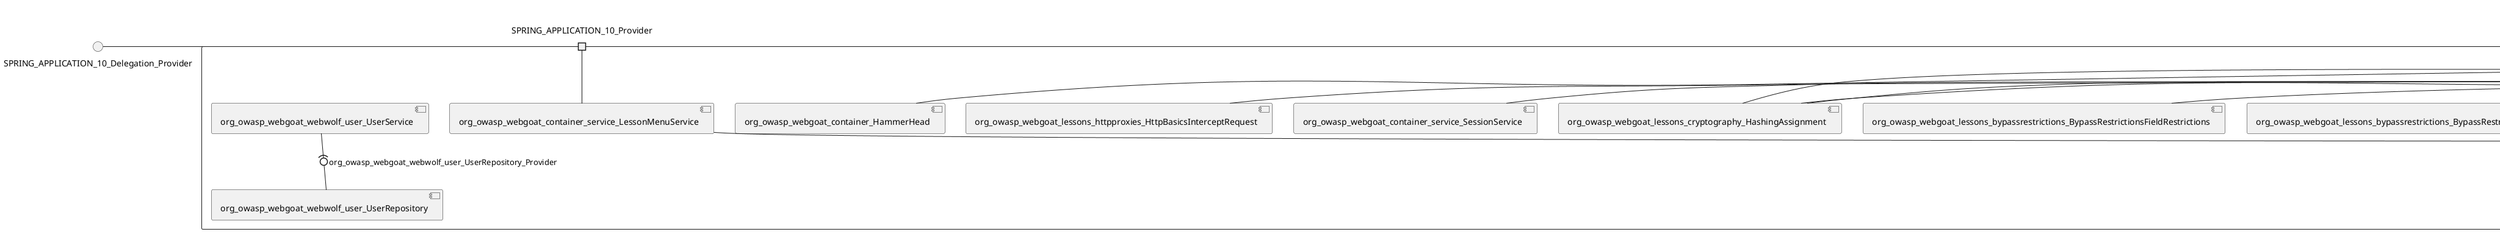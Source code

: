 @startuml
skinparam fixCircleLabelOverlapping true
skinparam componentStyle uml2
() SPRING_APPLICATION_10_Delegation_Provider
() SPRING_APPLICATION_11_Delegation_Provider
() SPRING_APPLICATION_2_Delegation_Provider
() SPRING_APPLICATION_3_Delegation_Provider
() SPRING_APPLICATION_4_Delegation_Provider
() SPRING_APPLICATION_5_Delegation_Provider
() SPRING_APPLICATION_6_Delegation_Provider
() SPRING_APPLICATION_7_Delegation_Provider
() SPRING_APPLICATION_8_Delegation_Provider
() SPRING_APPLICATION_9_Delegation_Provider
() SPRING_APPLICATION_BypassRestrictions_FieldRestrictions_POST_Delegation_Provider
() SPRING_APPLICATION_BypassRestrictions_frontendValidation_POST_Delegation_Provider
() SPRING_APPLICATION_ChromeDevTools_dummy_POST_Delegation_Provider
() SPRING_APPLICATION_ChromeDevTools_network_POST_Delegation_Provider
() SPRING_APPLICATION_CrossSiteScriptingStored_stored_xss_POST_Delegation_Provider
() SPRING_APPLICATION_CrossSiteScriptingStored_stored_xss_follow_up_POST_Delegation_Provider
() SPRING_APPLICATION_CrossSiteScripting_attack1_POST_Delegation_Provider
() SPRING_APPLICATION_CrossSiteScripting_attack3_POST_Delegation_Provider
() SPRING_APPLICATION_CrossSiteScripting_attack4_POST_Delegation_Provider
() SPRING_APPLICATION_CrossSiteScripting_attack5a_GET_Delegation_Provider
() SPRING_APPLICATION_CrossSiteScripting_attack6a_POST_Delegation_Provider
() SPRING_APPLICATION_CrossSiteScripting_dom_follow_up_POST_Delegation_Provider
() SPRING_APPLICATION_CrossSiteScripting_phone_home_xss_POST_Delegation_Provider
() SPRING_APPLICATION_CrossSiteScripting_quiz_GET_POST_Delegation_Provider
() SPRING_APPLICATION_Delegation_Provider
() SPRING_APPLICATION_GET_10_Delegation_Provider
() SPRING_APPLICATION_GET_11_Delegation_Provider
() SPRING_APPLICATION_GET_12_Delegation_Provider
() SPRING_APPLICATION_GET_13_Delegation_Provider
() SPRING_APPLICATION_GET_14_Delegation_Provider
() SPRING_APPLICATION_GET_2_Delegation_Provider
() SPRING_APPLICATION_GET_3_Delegation_Provider
() SPRING_APPLICATION_GET_4_Delegation_Provider
() SPRING_APPLICATION_GET_5_Delegation_Provider
() SPRING_APPLICATION_GET_6_Delegation_Provider
() SPRING_APPLICATION_GET_7_Delegation_Provider
() SPRING_APPLICATION_GET_8_Delegation_Provider
() SPRING_APPLICATION_GET_9_Delegation_Provider
() SPRING_APPLICATION_GET_Delegation_Provider
() SPRING_APPLICATION_HtmlTampering_task_POST_Delegation_Provider
() SPRING_APPLICATION_HttpBasics_attack1_POST_Delegation_Provider
() SPRING_APPLICATION_HttpBasics_attack2_POST_Delegation_Provider
() SPRING_APPLICATION_IDOR_diff_attributes_POST_Delegation_Provider
() SPRING_APPLICATION_IDOR_login_POST_Delegation_Provider
() SPRING_APPLICATION_IDOR_profile_alt_path_POST_Delegation_Provider
() SPRING_APPLICATION_InsecureDeserialization_task_POST_Delegation_Provider
() SPRING_APPLICATION_InsecureLogin_Delegation_Provider
() SPRING_APPLICATION_JWT_decode_POST_Delegation_Provider
() SPRING_APPLICATION_JWT_jku_Delegation_Provider
() SPRING_APPLICATION_JWT_kid_Delegation_Provider
() SPRING_APPLICATION_JWT_quiz_GET_POST_Delegation_Provider
() SPRING_APPLICATION_JWT_refresh_Delegation_Provider
() SPRING_APPLICATION_JWT_secret_POST_Delegation_Provider
() SPRING_APPLICATION_JWT_votings_Delegation_Provider
() SPRING_APPLICATION_LogSpoofing_log_bleeding_POST_Delegation_Provider
() SPRING_APPLICATION_LogSpoofing_log_spoofing_POST_Delegation_Provider
() SPRING_APPLICATION_POST_10_Delegation_Provider
() SPRING_APPLICATION_POST_11_Delegation_Provider
() SPRING_APPLICATION_POST_12_Delegation_Provider
() SPRING_APPLICATION_POST_13_Delegation_Provider
() SPRING_APPLICATION_POST_14_Delegation_Provider
() SPRING_APPLICATION_POST_15_Delegation_Provider
() SPRING_APPLICATION_POST_16_Delegation_Provider
() SPRING_APPLICATION_POST_17_Delegation_Provider
() SPRING_APPLICATION_POST_18_Delegation_Provider
() SPRING_APPLICATION_POST_2_Delegation_Provider
() SPRING_APPLICATION_POST_3_Delegation_Provider
() SPRING_APPLICATION_POST_4_Delegation_Provider
() SPRING_APPLICATION_POST_5_Delegation_Provider
() SPRING_APPLICATION_POST_6_Delegation_Provider
() SPRING_APPLICATION_POST_7_Delegation_Provider
() SPRING_APPLICATION_POST_8_Delegation_Provider
() SPRING_APPLICATION_POST_9_Delegation_Provider
() SPRING_APPLICATION_POST_Delegation_Provider
() SPRING_APPLICATION_PUT_Delegation_Provider
() SPRING_APPLICATION_PasswordReset_ForgotPassword_create_password_reset_link_POST_Delegation_Provider
() SPRING_APPLICATION_PasswordReset_SecurityQuestions_POST_Delegation_Provider
() SPRING_APPLICATION_PasswordReset_reset_Delegation_Provider
() SPRING_APPLICATION_PasswordReset_simple_mail_reset_POST_Delegation_Provider
() SPRING_APPLICATION_PathTraversal_profile_picture_GET_Delegation_Provider
() SPRING_APPLICATION_PathTraversal_profile_picture_fix_GET_Delegation_Provider
() SPRING_APPLICATION_PathTraversal_profile_upload_POST_Delegation_Provider
() SPRING_APPLICATION_PathTraversal_profile_upload_fix_POST_Delegation_Provider
() SPRING_APPLICATION_PathTraversal_profile_upload_remove_user_input_POST_Delegation_Provider
() SPRING_APPLICATION_PathTraversal_random_POST_Delegation_Provider
() SPRING_APPLICATION_PathTraversal_random_picture_GET_Delegation_Provider
() SPRING_APPLICATION_PathTraversal_zip_slip_Delegation_Provider
() SPRING_APPLICATION_SSRF_task1_POST_Delegation_Provider
() SPRING_APPLICATION_SSRF_task2_POST_Delegation_Provider
() SPRING_APPLICATION_SecurePasswords_assignment_POST_Delegation_Provider
() SPRING_APPLICATION_SqlInjectionAdvanced_attack6a_POST_Delegation_Provider
() SPRING_APPLICATION_SqlInjectionAdvanced_attack6b_POST_Delegation_Provider
() SPRING_APPLICATION_SqlInjectionAdvanced_challenge_Login_POST_Delegation_Provider
() SPRING_APPLICATION_SqlInjectionAdvanced_challenge_PUT_Delegation_Provider
() SPRING_APPLICATION_SqlInjectionAdvanced_quiz_GET_POST_Delegation_Provider
() SPRING_APPLICATION_SqlInjectionMitigations_attack10a_POST_Delegation_Provider
() SPRING_APPLICATION_SqlInjectionMitigations_attack10b_POST_Delegation_Provider
() SPRING_APPLICATION_SqlInjectionMitigations_attack12a_POST_Delegation_Provider
() SPRING_APPLICATION_SqlInjectionMitigations_servers_GET_Delegation_Provider
() SPRING_APPLICATION_SqlInjection_assignment5a_POST_Delegation_Provider
() SPRING_APPLICATION_SqlInjection_assignment5b_POST_Delegation_Provider
() SPRING_APPLICATION_SqlInjection_attack10_POST_Delegation_Provider
() SPRING_APPLICATION_SqlInjection_attack2_POST_Delegation_Provider
() SPRING_APPLICATION_SqlInjection_attack3_POST_Delegation_Provider
() SPRING_APPLICATION_SqlInjection_attack4_POST_Delegation_Provider
() SPRING_APPLICATION_SqlInjection_attack5_POST_Delegation_Provider
() SPRING_APPLICATION_SqlInjection_attack8_POST_Delegation_Provider
() SPRING_APPLICATION_SqlInjection_attack9_POST_Delegation_Provider
() SPRING_APPLICATION_SqlOnlyInputValidationOnKeywords_attack_POST_Delegation_Provider
() SPRING_APPLICATION_SqlOnlyInputValidation_attack_POST_Delegation_Provider
() SPRING_APPLICATION_VulnerableComponents_attack1_POST_Delegation_Provider
() SPRING_APPLICATION_WebWolf_GET_Delegation_Provider
() SPRING_APPLICATION_WebWolf_landing_Delegation_Provider
() SPRING_APPLICATION_WebWolf_mail_Delegation_Provider
() SPRING_APPLICATION_challenge_1_POST_Delegation_Provider
() SPRING_APPLICATION_challenge_5_POST_Delegation_Provider
() SPRING_APPLICATION_challenge_7_Delegation_Provider
() SPRING_APPLICATION_challenge_8_Delegation_Provider
() SPRING_APPLICATION_challenge_logo_Delegation_Provider
() SPRING_APPLICATION_cia_quiz_GET_POST_Delegation_Provider
() SPRING_APPLICATION_clientSideFiltering_attack1_POST_Delegation_Provider
() SPRING_APPLICATION_clientSideFiltering_challenge_store_coupons_GET_Delegation_Provider
() SPRING_APPLICATION_clientSideFiltering_getItForFree_POST_Delegation_Provider
() SPRING_APPLICATION_clientSideFiltering_salaries_GET_Delegation_Provider
() SPRING_APPLICATION_crypto_encoding_basic_auth_POST_Delegation_Provider
() SPRING_APPLICATION_crypto_encoding_xor_POST_Delegation_Provider
() SPRING_APPLICATION_crypto_hashing_POST_Delegation_Provider
() SPRING_APPLICATION_crypto_secure_defaults_POST_Delegation_Provider
() SPRING_APPLICATION_crypto_signing_verify_POST_Delegation_Provider
() SPRING_APPLICATION_csrf_feedback_message_POST_Delegation_Provider
() SPRING_APPLICATION_csrf_review_POST_Delegation_Provider
() SPRING_APPLICATION_files_GET_Delegation_Provider
() SPRING_APPLICATION_fileupload_POST_Delegation_Provider
() SPRING_APPLICATION_jwt_Delegation_Provider
() SPRING_APPLICATION_landing_Delegation_Provider
() SPRING_APPLICATION_lesson_template_Delegation_Provider
() SPRING_APPLICATION_login_oauth_mvc_GET_Delegation_Provider
() SPRING_APPLICATION_mail_DELETE_GET_POST_Delegation_Provider
() SPRING_APPLICATION_register_mvc_POST_Delegation_Provider
() SPRING_APPLICATION_registration_GET_Delegation_Provider
() SPRING_APPLICATION_requests_GET_Delegation_Provider
() SPRING_APPLICATION_scoreboard_data_GET_Delegation_Provider
() SPRING_APPLICATION_server_directory_GET_Delegation_Provider
() SPRING_APPLICATION_service_debug_labels_mvc_Delegation_Provider
() SPRING_APPLICATION_service_lessonoverview_mvc_GET_Delegation_Provider
() SPRING_APPLICATION_xxe_comments_GET_Delegation_Provider
rectangle System {
[org_owasp_webgoat_container_HammerHead] [[webgoat-webgoat.repository#_FVpYds1oEe-8KZLjPDW4xA]]
[org_owasp_webgoat_container_WebWolfRedirect] [[webgoat-webgoat.repository#_FVpYds1oEe-8KZLjPDW4xA]]
[org_owasp_webgoat_container_controller_StartLesson] [[webgoat-webgoat.repository#_FVpYds1oEe-8KZLjPDW4xA]]
[org_owasp_webgoat_container_controller_Welcome] [[webgoat-webgoat.repository#_FVpYds1oEe-8KZLjPDW4xA]]
[org_owasp_webgoat_container_i18n_PluginMessages_Provider] [[webgoat-webgoat.repository#_FVpYds1oEe-8KZLjPDW4xA]]
[org_owasp_webgoat_container_report_ReportCardController] [[webgoat-webgoat.repository#_FVpYds1oEe-8KZLjPDW4xA]]
[org_owasp_webgoat_container_service_EnvironmentService] [[webgoat-webgoat.repository#_FVpYds1oEe-8KZLjPDW4xA]]
[org_owasp_webgoat_container_service_HintService] [[webgoat-webgoat.repository#_FVpYds1oEe-8KZLjPDW4xA]]
[org_owasp_webgoat_container_service_LabelDebugService] [[webgoat-webgoat.repository#_FVpYds1oEe-8KZLjPDW4xA]]
[org_owasp_webgoat_container_service_LabelService] [[webgoat-webgoat.repository#_FVpYds1oEe-8KZLjPDW4xA]]
[org_owasp_webgoat_container_service_LessonInfoService] [[webgoat-webgoat.repository#_FVpYds1oEe-8KZLjPDW4xA]]
[org_owasp_webgoat_container_service_LessonMenuService] [[webgoat-webgoat.repository#_FVpYds1oEe-8KZLjPDW4xA]]
[org_owasp_webgoat_container_service_LessonProgressService] [[webgoat-webgoat.repository#_FVpYds1oEe-8KZLjPDW4xA]]
[org_owasp_webgoat_container_service_RestartLessonService] [[webgoat-webgoat.repository#_FVpYds1oEe-8KZLjPDW4xA]]
[org_owasp_webgoat_container_service_SessionService] [[webgoat-webgoat.repository#_FVpYds1oEe-8KZLjPDW4xA]]
[org_owasp_webgoat_container_session_LessonSession_Provider] [[webgoat-webgoat.repository#_FVpYds1oEe-8KZLjPDW4xA]]
[org_owasp_webgoat_container_users_RegistrationController] [[webgoat-webgoat.repository#_FVpYds1oEe-8KZLjPDW4xA]]
[org_owasp_webgoat_container_users_Scoreboard] [[webgoat-webgoat.repository#_FVpYds1oEe-8KZLjPDW4xA]]
[org_owasp_webgoat_container_users_UserProgressRepository] [[webgoat-webgoat.repository#_FVpYds1oEe-8KZLjPDW4xA]]
[org_owasp_webgoat_container_users_UserRepository] [[webgoat-webgoat.repository#_FVpYds1oEe-8KZLjPDW4xA]]
[org_owasp_webgoat_container_users_UserService] [[webgoat-webgoat.repository#_FVpYds1oEe-8KZLjPDW4xA]]
[org_owasp_webgoat_lessons_authbypass_VerifyAccount] [[webgoat-webgoat.repository#_FVpYds1oEe-8KZLjPDW4xA]]
[org_owasp_webgoat_lessons_bypassrestrictions_BypassRestrictionsFieldRestrictions] [[webgoat-webgoat.repository#_FVpYds1oEe-8KZLjPDW4xA]]
[org_owasp_webgoat_lessons_bypassrestrictions_BypassRestrictionsFrontendValidation] [[webgoat-webgoat.repository#_FVpYds1oEe-8KZLjPDW4xA]]
[org_owasp_webgoat_lessons_challenges_FlagController] [[webgoat-webgoat.repository#_FVpYds1oEe-8KZLjPDW4xA]]
[org_owasp_webgoat_lessons_challenges_challenge1_Assignment1] [[webgoat-webgoat.repository#_FVpYds1oEe-8KZLjPDW4xA]]
[org_owasp_webgoat_lessons_challenges_challenge1_ImageServlet] [[webgoat-webgoat.repository#_FVpYds1oEe-8KZLjPDW4xA]]
[org_owasp_webgoat_lessons_challenges_challenge5_Assignment5] [[webgoat-webgoat.repository#_FVpYds1oEe-8KZLjPDW4xA]]
[org_owasp_webgoat_lessons_challenges_challenge7_Assignment7] [[webgoat-webgoat.repository#_FVpYds1oEe-8KZLjPDW4xA]]
[org_owasp_webgoat_lessons_challenges_challenge8_Assignment8] [[webgoat-webgoat.repository#_FVpYds1oEe-8KZLjPDW4xA]]
[org_owasp_webgoat_lessons_chromedevtools_NetworkDummy] [[webgoat-webgoat.repository#_FVpYds1oEe-8KZLjPDW4xA]]
[org_owasp_webgoat_lessons_chromedevtools_NetworkLesson] [[webgoat-webgoat.repository#_FVpYds1oEe-8KZLjPDW4xA]]
[org_owasp_webgoat_lessons_cia_CIAQuiz] [[webgoat-webgoat.repository#_FVpYds1oEe-8KZLjPDW4xA]]
[org_owasp_webgoat_lessons_clientsidefiltering_ClientSideFilteringAssignment] [[webgoat-webgoat.repository#_FVpYds1oEe-8KZLjPDW4xA]]
[org_owasp_webgoat_lessons_clientsidefiltering_ClientSideFilteringFreeAssignment] [[webgoat-webgoat.repository#_FVpYds1oEe-8KZLjPDW4xA]]
[org_owasp_webgoat_lessons_clientsidefiltering_Salaries] [[webgoat-webgoat.repository#_FVpYds1oEe-8KZLjPDW4xA]]
[org_owasp_webgoat_lessons_clientsidefiltering_ShopEndpoint] [[webgoat-webgoat.repository#_FVpYds1oEe-8KZLjPDW4xA]]
[org_owasp_webgoat_lessons_cryptography_EncodingAssignment] [[webgoat-webgoat.repository#_FVpYds1oEe-8KZLjPDW4xA]]
[org_owasp_webgoat_lessons_cryptography_HashingAssignment] [[webgoat-webgoat.repository#_FVpYds1oEe-8KZLjPDW4xA]]
[org_owasp_webgoat_lessons_cryptography_SecureDefaultsAssignment] [[webgoat-webgoat.repository#_FVpYds1oEe-8KZLjPDW4xA]]
[org_owasp_webgoat_lessons_cryptography_SigningAssignment] [[webgoat-webgoat.repository#_FVpYds1oEe-8KZLjPDW4xA]]
[org_owasp_webgoat_lessons_cryptography_XOREncodingAssignment] [[webgoat-webgoat.repository#_FVpYds1oEe-8KZLjPDW4xA]]
[org_owasp_webgoat_lessons_csrf_CSRFConfirmFlag1] [[webgoat-webgoat.repository#_FVpYds1oEe-8KZLjPDW4xA]]
[org_owasp_webgoat_lessons_csrf_CSRFFeedback] [[webgoat-webgoat.repository#_FVpYds1oEe-8KZLjPDW4xA]]
[org_owasp_webgoat_lessons_csrf_CSRFGetFlag] [[webgoat-webgoat.repository#_FVpYds1oEe-8KZLjPDW4xA]]
[org_owasp_webgoat_lessons_csrf_CSRFLogin] [[webgoat-webgoat.repository#_FVpYds1oEe-8KZLjPDW4xA]]
[org_owasp_webgoat_lessons_csrf_ForgedReviews] [[webgoat-webgoat.repository#_FVpYds1oEe-8KZLjPDW4xA]]
[org_owasp_webgoat_lessons_deserialization_InsecureDeserializationTask] [[webgoat-webgoat.repository#_FVpYds1oEe-8KZLjPDW4xA]]
[org_owasp_webgoat_lessons_hijacksession_HijackSessionAssignment] [[webgoat-webgoat.repository#_FVpYds1oEe-8KZLjPDW4xA]]
[org_owasp_webgoat_lessons_htmltampering_HtmlTamperingTask] [[webgoat-webgoat.repository#_FVpYds1oEe-8KZLjPDW4xA]]
[org_owasp_webgoat_lessons_httpbasics_HttpBasicsLesson] [[webgoat-webgoat.repository#_FVpYds1oEe-8KZLjPDW4xA]]
[org_owasp_webgoat_lessons_httpbasics_HttpBasicsQuiz] [[webgoat-webgoat.repository#_FVpYds1oEe-8KZLjPDW4xA]]
[org_owasp_webgoat_lessons_httpproxies_HttpBasicsInterceptRequest] [[webgoat-webgoat.repository#_FVpYds1oEe-8KZLjPDW4xA]]
[org_owasp_webgoat_lessons_idor_IDORDiffAttributes] [[webgoat-webgoat.repository#_FVpYds1oEe-8KZLjPDW4xA]]
[org_owasp_webgoat_lessons_idor_IDOREditOtherProfile] [[webgoat-webgoat.repository#_FVpYds1oEe-8KZLjPDW4xA]]
[org_owasp_webgoat_lessons_idor_IDORLogin] [[webgoat-webgoat.repository#_FVpYds1oEe-8KZLjPDW4xA]]
[org_owasp_webgoat_lessons_idor_IDORViewOtherProfile] [[webgoat-webgoat.repository#_FVpYds1oEe-8KZLjPDW4xA]]
[org_owasp_webgoat_lessons_idor_IDORViewOwnProfile] [[webgoat-webgoat.repository#_FVpYds1oEe-8KZLjPDW4xA]]
[org_owasp_webgoat_lessons_idor_IDORViewOwnProfileAltUrl] [[webgoat-webgoat.repository#_FVpYds1oEe-8KZLjPDW4xA]]
[org_owasp_webgoat_lessons_insecurelogin_InsecureLoginTask] [[webgoat-webgoat.repository#_FVpYds1oEe-8KZLjPDW4xA]]
[org_owasp_webgoat_lessons_jwt_JWTDecodeEndpoint] [[webgoat-webgoat.repository#_FVpYds1oEe-8KZLjPDW4xA]]
[org_owasp_webgoat_lessons_jwt_JWTQuiz] [[webgoat-webgoat.repository#_FVpYds1oEe-8KZLjPDW4xA]]
[org_owasp_webgoat_lessons_jwt_JWTRefreshEndpoint] [[webgoat-webgoat.repository#_FVpYds1oEe-8KZLjPDW4xA]]
[org_owasp_webgoat_lessons_jwt_JWTSecretKeyEndpoint] [[webgoat-webgoat.repository#_FVpYds1oEe-8KZLjPDW4xA]]
[org_owasp_webgoat_lessons_jwt_JWTVotesEndpoint] [[webgoat-webgoat.repository#_FVpYds1oEe-8KZLjPDW4xA]]
[org_owasp_webgoat_lessons_jwt_claimmisuse_JWTHeaderJKUEndpoint] [[webgoat-webgoat.repository#_FVpYds1oEe-8KZLjPDW4xA]]
[org_owasp_webgoat_lessons_jwt_claimmisuse_JWTHeaderKIDEndpoint] [[webgoat-webgoat.repository#_FVpYds1oEe-8KZLjPDW4xA]]
[org_owasp_webgoat_lessons_lessontemplate_SampleAttack] [[webgoat-webgoat.repository#_FVpYds1oEe-8KZLjPDW4xA]]
[org_owasp_webgoat_lessons_logging_LogBleedingTask] [[webgoat-webgoat.repository#_FVpYds1oEe-8KZLjPDW4xA]]
[org_owasp_webgoat_lessons_logging_LogSpoofingTask] [[webgoat-webgoat.repository#_FVpYds1oEe-8KZLjPDW4xA]]
[org_owasp_webgoat_lessons_missingac_MissingFunctionACHiddenMenus] [[webgoat-webgoat.repository#_FVpYds1oEe-8KZLjPDW4xA]]
[org_owasp_webgoat_lessons_missingac_MissingFunctionACUsers] [[webgoat-webgoat.repository#_FVpYds1oEe-8KZLjPDW4xA]]
[org_owasp_webgoat_lessons_missingac_MissingFunctionACYourHash] [[webgoat-webgoat.repository#_FVpYds1oEe-8KZLjPDW4xA]]
[org_owasp_webgoat_lessons_missingac_MissingFunctionACYourHashAdmin] [[webgoat-webgoat.repository#_FVpYds1oEe-8KZLjPDW4xA]]
[org_owasp_webgoat_lessons_passwordreset_QuestionsAssignment] [[webgoat-webgoat.repository#_FVpYds1oEe-8KZLjPDW4xA]]
[org_owasp_webgoat_lessons_passwordreset_ResetLinkAssignment] [[webgoat-webgoat.repository#_FVpYds1oEe-8KZLjPDW4xA]]
[org_owasp_webgoat_lessons_passwordreset_ResetLinkAssignmentForgotPassword] [[webgoat-webgoat.repository#_FVpYds1oEe-8KZLjPDW4xA]]
[org_owasp_webgoat_lessons_passwordreset_SecurityQuestionAssignment] [[webgoat-webgoat.repository#_FVpYds1oEe-8KZLjPDW4xA]]
[org_owasp_webgoat_lessons_passwordreset_SimpleMailAssignment] [[webgoat-webgoat.repository#_FVpYds1oEe-8KZLjPDW4xA]]
[org_owasp_webgoat_lessons_pathtraversal_ProfileUpload] [[webgoat-webgoat.repository#_FVpYds1oEe-8KZLjPDW4xA]]
[org_owasp_webgoat_lessons_pathtraversal_ProfileUploadFix] [[webgoat-webgoat.repository#_FVpYds1oEe-8KZLjPDW4xA]]
[org_owasp_webgoat_lessons_pathtraversal_ProfileUploadRemoveUserInput] [[webgoat-webgoat.repository#_FVpYds1oEe-8KZLjPDW4xA]]
[org_owasp_webgoat_lessons_pathtraversal_ProfileUploadRetrieval] [[webgoat-webgoat.repository#_FVpYds1oEe-8KZLjPDW4xA]]
[org_owasp_webgoat_lessons_pathtraversal_ProfileZipSlip] [[webgoat-webgoat.repository#_FVpYds1oEe-8KZLjPDW4xA]]
[org_owasp_webgoat_lessons_securepasswords_SecurePasswordsAssignment] [[webgoat-webgoat.repository#_FVpYds1oEe-8KZLjPDW4xA]]
[org_owasp_webgoat_lessons_spoofcookie_SpoofCookieAssignment] [[webgoat-webgoat.repository#_FVpYds1oEe-8KZLjPDW4xA]]
[org_owasp_webgoat_lessons_sqlinjection_advanced_SqlInjectionChallenge] [[webgoat-webgoat.repository#_FVpYds1oEe-8KZLjPDW4xA]]
[org_owasp_webgoat_lessons_sqlinjection_advanced_SqlInjectionChallengeLogin] [[webgoat-webgoat.repository#_FVpYds1oEe-8KZLjPDW4xA]]
[org_owasp_webgoat_lessons_sqlinjection_advanced_SqlInjectionLesson6a] [[webgoat-webgoat.repository#_FVpYds1oEe-8KZLjPDW4xA]]
[org_owasp_webgoat_lessons_sqlinjection_advanced_SqlInjectionLesson6b] [[webgoat-webgoat.repository#_FVpYds1oEe-8KZLjPDW4xA]]
[org_owasp_webgoat_lessons_sqlinjection_advanced_SqlInjectionQuiz] [[webgoat-webgoat.repository#_FVpYds1oEe-8KZLjPDW4xA]]
[org_owasp_webgoat_lessons_sqlinjection_introduction_SqlInjectionLesson10] [[webgoat-webgoat.repository#_FVpYds1oEe-8KZLjPDW4xA]]
[org_owasp_webgoat_lessons_sqlinjection_introduction_SqlInjectionLesson2] [[webgoat-webgoat.repository#_FVpYds1oEe-8KZLjPDW4xA]]
[org_owasp_webgoat_lessons_sqlinjection_introduction_SqlInjectionLesson3] [[webgoat-webgoat.repository#_FVpYds1oEe-8KZLjPDW4xA]]
[org_owasp_webgoat_lessons_sqlinjection_introduction_SqlInjectionLesson4] [[webgoat-webgoat.repository#_FVpYds1oEe-8KZLjPDW4xA]]
[org_owasp_webgoat_lessons_sqlinjection_introduction_SqlInjectionLesson5] [[webgoat-webgoat.repository#_FVpYds1oEe-8KZLjPDW4xA]]
[org_owasp_webgoat_lessons_sqlinjection_introduction_SqlInjectionLesson5a] [[webgoat-webgoat.repository#_FVpYds1oEe-8KZLjPDW4xA]]
[org_owasp_webgoat_lessons_sqlinjection_introduction_SqlInjectionLesson5b] [[webgoat-webgoat.repository#_FVpYds1oEe-8KZLjPDW4xA]]
[org_owasp_webgoat_lessons_sqlinjection_introduction_SqlInjectionLesson8] [[webgoat-webgoat.repository#_FVpYds1oEe-8KZLjPDW4xA]]
[org_owasp_webgoat_lessons_sqlinjection_introduction_SqlInjectionLesson9] [[webgoat-webgoat.repository#_FVpYds1oEe-8KZLjPDW4xA]]
[org_owasp_webgoat_lessons_sqlinjection_mitigation_Servers] [[webgoat-webgoat.repository#_FVpYds1oEe-8KZLjPDW4xA]]
[org_owasp_webgoat_lessons_sqlinjection_mitigation_SqlInjectionLesson10a] [[webgoat-webgoat.repository#_FVpYds1oEe-8KZLjPDW4xA]]
[org_owasp_webgoat_lessons_sqlinjection_mitigation_SqlInjectionLesson10b] [[webgoat-webgoat.repository#_FVpYds1oEe-8KZLjPDW4xA]]
[org_owasp_webgoat_lessons_sqlinjection_mitigation_SqlInjectionLesson13] [[webgoat-webgoat.repository#_FVpYds1oEe-8KZLjPDW4xA]]
[org_owasp_webgoat_lessons_sqlinjection_mitigation_SqlOnlyInputValidation] [[webgoat-webgoat.repository#_FVpYds1oEe-8KZLjPDW4xA]]
[org_owasp_webgoat_lessons_sqlinjection_mitigation_SqlOnlyInputValidationOnKeywords] [[webgoat-webgoat.repository#_FVpYds1oEe-8KZLjPDW4xA]]
[org_owasp_webgoat_lessons_ssrf_SSRFTask1] [[webgoat-webgoat.repository#_FVpYds1oEe-8KZLjPDW4xA]]
[org_owasp_webgoat_lessons_ssrf_SSRFTask2] [[webgoat-webgoat.repository#_FVpYds1oEe-8KZLjPDW4xA]]
[org_owasp_webgoat_lessons_vulnerablecomponents_VulnerableComponentsLesson] [[webgoat-webgoat.repository#_FVpYds1oEe-8KZLjPDW4xA]]
[org_owasp_webgoat_lessons_webwolfintroduction_LandingAssignment] [[webgoat-webgoat.repository#_FVpYds1oEe-8KZLjPDW4xA]]
[org_owasp_webgoat_lessons_webwolfintroduction_MailAssignment] [[webgoat-webgoat.repository#_FVpYds1oEe-8KZLjPDW4xA]]
[org_owasp_webgoat_lessons_xss_CrossSiteScriptingLesson1] [[webgoat-webgoat.repository#_FVpYds1oEe-8KZLjPDW4xA]]
[org_owasp_webgoat_lessons_xss_CrossSiteScriptingLesson5a] [[webgoat-webgoat.repository#_FVpYds1oEe-8KZLjPDW4xA]]
[org_owasp_webgoat_lessons_xss_CrossSiteScriptingLesson6a] [[webgoat-webgoat.repository#_FVpYds1oEe-8KZLjPDW4xA]]
[org_owasp_webgoat_lessons_xss_CrossSiteScriptingQuiz] [[webgoat-webgoat.repository#_FVpYds1oEe-8KZLjPDW4xA]]
[org_owasp_webgoat_lessons_xss_DOMCrossSiteScripting] [[webgoat-webgoat.repository#_FVpYds1oEe-8KZLjPDW4xA]]
[org_owasp_webgoat_lessons_xss_DOMCrossSiteScriptingVerifier] [[webgoat-webgoat.repository#_FVpYds1oEe-8KZLjPDW4xA]]
[org_owasp_webgoat_lessons_xss_mitigation_CrossSiteScriptingLesson3] [[webgoat-webgoat.repository#_FVpYds1oEe-8KZLjPDW4xA]]
[org_owasp_webgoat_lessons_xss_mitigation_CrossSiteScriptingLesson4] [[webgoat-webgoat.repository#_FVpYds1oEe-8KZLjPDW4xA]]
[org_owasp_webgoat_lessons_xss_stored_StoredCrossSiteScriptingVerifier] [[webgoat-webgoat.repository#_FVpYds1oEe-8KZLjPDW4xA]]
[org_owasp_webgoat_lessons_xss_stored_StoredXssComments] [[webgoat-webgoat.repository#_FVpYds1oEe-8KZLjPDW4xA]]
[org_owasp_webgoat_lessons_xxe_BlindSendFileAssignment] [[webgoat-webgoat.repository#_FVpYds1oEe-8KZLjPDW4xA]]
[org_owasp_webgoat_lessons_xxe_CommentsEndpoint] [[webgoat-webgoat.repository#_FVpYds1oEe-8KZLjPDW4xA]]
[org_owasp_webgoat_lessons_xxe_ContentTypeAssignment] [[webgoat-webgoat.repository#_FVpYds1oEe-8KZLjPDW4xA]]
[org_owasp_webgoat_lessons_xxe_SimpleXXE] [[webgoat-webgoat.repository#_FVpYds1oEe-8KZLjPDW4xA]]
[org_owasp_webgoat_webwolf_FileServer] [[webgoat-webgoat.repository#_FVpYds1oEe-8KZLjPDW4xA]]
[org_owasp_webgoat_webwolf_jwt_JWTController] [[webgoat-webgoat.repository#_FVpYds1oEe-8KZLjPDW4xA]]
[org_owasp_webgoat_webwolf_mailbox_MailboxController] [[webgoat-webgoat.repository#_FVpYds1oEe-8KZLjPDW4xA]]
[org_owasp_webgoat_webwolf_mailbox_MailboxRepository] [[webgoat-webgoat.repository#_FVpYds1oEe-8KZLjPDW4xA]]
[org_owasp_webgoat_webwolf_requests_LandingPage] [[webgoat-webgoat.repository#_FVpYds1oEe-8KZLjPDW4xA]]
[org_owasp_webgoat_webwolf_requests_Requests] [[webgoat-webgoat.repository#_FVpYds1oEe-8KZLjPDW4xA]]
[org_owasp_webgoat_webwolf_user_UserRepository] [[webgoat-webgoat.repository#_FVpYds1oEe-8KZLjPDW4xA]]
[org_owasp_webgoat_webwolf_user_UserService] [[webgoat-webgoat.repository#_FVpYds1oEe-8KZLjPDW4xA]]
port SPRING_APPLICATION_10_Provider
SPRING_APPLICATION_10_Delegation_Provider - SPRING_APPLICATION_10_Provider
SPRING_APPLICATION_10_Provider - [org_owasp_webgoat_container_service_LessonMenuService]
port SPRING_APPLICATION_11_Provider
SPRING_APPLICATION_11_Delegation_Provider - SPRING_APPLICATION_11_Provider
SPRING_APPLICATION_11_Provider - [org_owasp_webgoat_webwolf_FileServer]
port SPRING_APPLICATION_2_Provider
SPRING_APPLICATION_2_Delegation_Provider - SPRING_APPLICATION_2_Provider
SPRING_APPLICATION_2_Provider - [org_owasp_webgoat_container_service_LabelDebugService]
port SPRING_APPLICATION_3_Provider
SPRING_APPLICATION_3_Delegation_Provider - SPRING_APPLICATION_3_Provider
SPRING_APPLICATION_3_Provider - [org_owasp_webgoat_container_HammerHead]
port SPRING_APPLICATION_4_Provider
SPRING_APPLICATION_4_Delegation_Provider - SPRING_APPLICATION_4_Provider
SPRING_APPLICATION_4_Provider - [org_owasp_webgoat_lessons_jwt_JWTSecretKeyEndpoint]
port SPRING_APPLICATION_5_Provider
SPRING_APPLICATION_5_Delegation_Provider - SPRING_APPLICATION_5_Provider
SPRING_APPLICATION_5_Provider - [org_owasp_webgoat_lessons_cryptography_HashingAssignment]
port SPRING_APPLICATION_6_Provider
SPRING_APPLICATION_6_Delegation_Provider - SPRING_APPLICATION_6_Provider
SPRING_APPLICATION_6_Provider - [org_owasp_webgoat_lessons_httpproxies_HttpBasicsInterceptRequest]
port SPRING_APPLICATION_7_Provider
SPRING_APPLICATION_7_Delegation_Provider - SPRING_APPLICATION_7_Provider
SPRING_APPLICATION_7_Provider - [org_owasp_webgoat_container_service_SessionService]
port SPRING_APPLICATION_8_Provider
SPRING_APPLICATION_8_Delegation_Provider - SPRING_APPLICATION_8_Provider
SPRING_APPLICATION_8_Provider - [org_owasp_webgoat_lessons_xxe_SimpleXXE]
port SPRING_APPLICATION_9_Provider
SPRING_APPLICATION_9_Delegation_Provider - SPRING_APPLICATION_9_Provider
SPRING_APPLICATION_9_Provider - [org_owasp_webgoat_lessons_cryptography_HashingAssignment]
port SPRING_APPLICATION_BypassRestrictions_FieldRestrictions_POST_Provider
SPRING_APPLICATION_BypassRestrictions_FieldRestrictions_POST_Delegation_Provider - SPRING_APPLICATION_BypassRestrictions_FieldRestrictions_POST_Provider
SPRING_APPLICATION_BypassRestrictions_FieldRestrictions_POST_Provider - [org_owasp_webgoat_lessons_bypassrestrictions_BypassRestrictionsFieldRestrictions]
port SPRING_APPLICATION_BypassRestrictions_frontendValidation_POST_Provider
SPRING_APPLICATION_BypassRestrictions_frontendValidation_POST_Delegation_Provider - SPRING_APPLICATION_BypassRestrictions_frontendValidation_POST_Provider
SPRING_APPLICATION_BypassRestrictions_frontendValidation_POST_Provider - [org_owasp_webgoat_lessons_bypassrestrictions_BypassRestrictionsFrontendValidation]
port SPRING_APPLICATION_ChromeDevTools_dummy_POST_Provider
SPRING_APPLICATION_ChromeDevTools_dummy_POST_Delegation_Provider - SPRING_APPLICATION_ChromeDevTools_dummy_POST_Provider
SPRING_APPLICATION_ChromeDevTools_dummy_POST_Provider - [org_owasp_webgoat_lessons_chromedevtools_NetworkDummy]
port SPRING_APPLICATION_ChromeDevTools_network_POST_Provider
SPRING_APPLICATION_ChromeDevTools_network_POST_Delegation_Provider - SPRING_APPLICATION_ChromeDevTools_network_POST_Provider
SPRING_APPLICATION_ChromeDevTools_network_POST_Provider - [org_owasp_webgoat_lessons_chromedevtools_NetworkLesson]
port SPRING_APPLICATION_CrossSiteScriptingStored_stored_xss_POST_Provider
SPRING_APPLICATION_CrossSiteScriptingStored_stored_xss_POST_Delegation_Provider - SPRING_APPLICATION_CrossSiteScriptingStored_stored_xss_POST_Provider
SPRING_APPLICATION_CrossSiteScriptingStored_stored_xss_POST_Provider - [org_owasp_webgoat_lessons_xss_stored_StoredXssComments]
port SPRING_APPLICATION_CrossSiteScriptingStored_stored_xss_follow_up_POST_Provider
SPRING_APPLICATION_CrossSiteScriptingStored_stored_xss_follow_up_POST_Delegation_Provider - SPRING_APPLICATION_CrossSiteScriptingStored_stored_xss_follow_up_POST_Provider
SPRING_APPLICATION_CrossSiteScriptingStored_stored_xss_follow_up_POST_Provider - [org_owasp_webgoat_lessons_xss_stored_StoredCrossSiteScriptingVerifier]
port SPRING_APPLICATION_CrossSiteScripting_attack1_POST_Provider
SPRING_APPLICATION_CrossSiteScripting_attack1_POST_Delegation_Provider - SPRING_APPLICATION_CrossSiteScripting_attack1_POST_Provider
SPRING_APPLICATION_CrossSiteScripting_attack1_POST_Provider - [org_owasp_webgoat_lessons_xss_CrossSiteScriptingLesson1]
port SPRING_APPLICATION_CrossSiteScripting_attack3_POST_Provider
SPRING_APPLICATION_CrossSiteScripting_attack3_POST_Delegation_Provider - SPRING_APPLICATION_CrossSiteScripting_attack3_POST_Provider
SPRING_APPLICATION_CrossSiteScripting_attack3_POST_Provider - [org_owasp_webgoat_lessons_xss_mitigation_CrossSiteScriptingLesson3]
port SPRING_APPLICATION_CrossSiteScripting_attack4_POST_Provider
SPRING_APPLICATION_CrossSiteScripting_attack4_POST_Delegation_Provider - SPRING_APPLICATION_CrossSiteScripting_attack4_POST_Provider
SPRING_APPLICATION_CrossSiteScripting_attack4_POST_Provider - [org_owasp_webgoat_lessons_xss_mitigation_CrossSiteScriptingLesson4]
port SPRING_APPLICATION_CrossSiteScripting_attack5a_GET_Provider
SPRING_APPLICATION_CrossSiteScripting_attack5a_GET_Delegation_Provider - SPRING_APPLICATION_CrossSiteScripting_attack5a_GET_Provider
SPRING_APPLICATION_CrossSiteScripting_attack5a_GET_Provider - [org_owasp_webgoat_lessons_xss_CrossSiteScriptingLesson5a]
port SPRING_APPLICATION_CrossSiteScripting_attack6a_POST_Provider
SPRING_APPLICATION_CrossSiteScripting_attack6a_POST_Delegation_Provider - SPRING_APPLICATION_CrossSiteScripting_attack6a_POST_Provider
SPRING_APPLICATION_CrossSiteScripting_attack6a_POST_Provider - [org_owasp_webgoat_lessons_xss_CrossSiteScriptingLesson6a]
port SPRING_APPLICATION_CrossSiteScripting_dom_follow_up_POST_Provider
SPRING_APPLICATION_CrossSiteScripting_dom_follow_up_POST_Delegation_Provider - SPRING_APPLICATION_CrossSiteScripting_dom_follow_up_POST_Provider
SPRING_APPLICATION_CrossSiteScripting_dom_follow_up_POST_Provider - [org_owasp_webgoat_lessons_xss_DOMCrossSiteScriptingVerifier]
port SPRING_APPLICATION_CrossSiteScripting_phone_home_xss_POST_Provider
SPRING_APPLICATION_CrossSiteScripting_phone_home_xss_POST_Delegation_Provider - SPRING_APPLICATION_CrossSiteScripting_phone_home_xss_POST_Provider
SPRING_APPLICATION_CrossSiteScripting_phone_home_xss_POST_Provider - [org_owasp_webgoat_lessons_xss_DOMCrossSiteScripting]
port SPRING_APPLICATION_CrossSiteScripting_quiz_GET_POST_Provider
SPRING_APPLICATION_CrossSiteScripting_quiz_GET_POST_Delegation_Provider - SPRING_APPLICATION_CrossSiteScripting_quiz_GET_POST_Provider
SPRING_APPLICATION_CrossSiteScripting_quiz_GET_POST_Provider - [org_owasp_webgoat_lessons_xss_CrossSiteScriptingQuiz]
port SPRING_APPLICATION_Provider
SPRING_APPLICATION_Delegation_Provider - SPRING_APPLICATION_Provider
SPRING_APPLICATION_Provider - [org_owasp_webgoat_lessons_cryptography_SigningAssignment]
port SPRING_APPLICATION_GET_10_Provider
SPRING_APPLICATION_GET_10_Delegation_Provider - SPRING_APPLICATION_GET_10_Provider
SPRING_APPLICATION_GET_10_Provider - [org_owasp_webgoat_container_report_ReportCardController]
port SPRING_APPLICATION_GET_11_Provider
SPRING_APPLICATION_GET_11_Delegation_Provider - SPRING_APPLICATION_GET_11_Provider
SPRING_APPLICATION_GET_11_Provider - [org_owasp_webgoat_lessons_cryptography_EncodingAssignment]
port SPRING_APPLICATION_GET_12_Provider
SPRING_APPLICATION_GET_12_Delegation_Provider - SPRING_APPLICATION_GET_12_Provider
SPRING_APPLICATION_GET_12_Provider - [org_owasp_webgoat_container_controller_StartLesson]
port SPRING_APPLICATION_GET_13_Provider
SPRING_APPLICATION_GET_13_Delegation_Provider - SPRING_APPLICATION_GET_13_Provider
SPRING_APPLICATION_GET_13_Provider - [org_owasp_webgoat_container_controller_Welcome]
port SPRING_APPLICATION_GET_14_Provider
SPRING_APPLICATION_GET_14_Delegation_Provider - SPRING_APPLICATION_GET_14_Provider
SPRING_APPLICATION_GET_14_Provider - [org_owasp_webgoat_lessons_spoofcookie_SpoofCookieAssignment]
port SPRING_APPLICATION_GET_2_Provider
SPRING_APPLICATION_GET_2_Delegation_Provider - SPRING_APPLICATION_GET_2_Provider
SPRING_APPLICATION_GET_2_Provider - [org_owasp_webgoat_container_service_LabelService]
port SPRING_APPLICATION_GET_3_Provider
SPRING_APPLICATION_GET_3_Delegation_Provider - SPRING_APPLICATION_GET_3_Provider
SPRING_APPLICATION_GET_3_Provider - [org_owasp_webgoat_container_service_LessonInfoService]
port SPRING_APPLICATION_GET_4_Provider
SPRING_APPLICATION_GET_4_Delegation_Provider - SPRING_APPLICATION_GET_4_Provider
SPRING_APPLICATION_GET_4_Provider - [org_owasp_webgoat_lessons_idor_IDORViewOwnProfile]
port SPRING_APPLICATION_GET_5_Provider
SPRING_APPLICATION_GET_5_Delegation_Provider - SPRING_APPLICATION_GET_5_Provider
SPRING_APPLICATION_GET_5_Provider - [org_owasp_webgoat_lessons_csrf_ForgedReviews]
port SPRING_APPLICATION_GET_6_Provider
SPRING_APPLICATION_GET_6_Delegation_Provider - SPRING_APPLICATION_GET_6_Provider
SPRING_APPLICATION_GET_6_Provider - [org_owasp_webgoat_lessons_missingac_MissingFunctionACUsers]
port SPRING_APPLICATION_GET_7_Provider
SPRING_APPLICATION_GET_7_Delegation_Provider - SPRING_APPLICATION_GET_7_Provider
SPRING_APPLICATION_GET_7_Provider - [org_owasp_webgoat_lessons_xss_stored_StoredXssComments]
port SPRING_APPLICATION_GET_8_Provider
SPRING_APPLICATION_GET_8_Delegation_Provider - SPRING_APPLICATION_GET_8_Provider
SPRING_APPLICATION_GET_8_Provider - [org_owasp_webgoat_container_service_HintService]
port SPRING_APPLICATION_GET_9_Provider
SPRING_APPLICATION_GET_9_Delegation_Provider - SPRING_APPLICATION_GET_9_Provider
SPRING_APPLICATION_GET_9_Provider - [org_owasp_webgoat_container_service_RestartLessonService]
port SPRING_APPLICATION_GET_Provider
SPRING_APPLICATION_GET_Delegation_Provider - SPRING_APPLICATION_GET_Provider
SPRING_APPLICATION_GET_Provider - [org_owasp_webgoat_lessons_idor_IDORViewOtherProfile]
port SPRING_APPLICATION_HtmlTampering_task_POST_Provider
SPRING_APPLICATION_HtmlTampering_task_POST_Delegation_Provider - SPRING_APPLICATION_HtmlTampering_task_POST_Provider
SPRING_APPLICATION_HtmlTampering_task_POST_Provider - [org_owasp_webgoat_lessons_htmltampering_HtmlTamperingTask]
port SPRING_APPLICATION_HttpBasics_attack1_POST_Provider
SPRING_APPLICATION_HttpBasics_attack1_POST_Delegation_Provider - SPRING_APPLICATION_HttpBasics_attack1_POST_Provider
SPRING_APPLICATION_HttpBasics_attack1_POST_Provider - [org_owasp_webgoat_lessons_httpbasics_HttpBasicsLesson]
port SPRING_APPLICATION_HttpBasics_attack2_POST_Provider
SPRING_APPLICATION_HttpBasics_attack2_POST_Delegation_Provider - SPRING_APPLICATION_HttpBasics_attack2_POST_Provider
SPRING_APPLICATION_HttpBasics_attack2_POST_Provider - [org_owasp_webgoat_lessons_httpbasics_HttpBasicsQuiz]
port SPRING_APPLICATION_IDOR_diff_attributes_POST_Provider
SPRING_APPLICATION_IDOR_diff_attributes_POST_Delegation_Provider - SPRING_APPLICATION_IDOR_diff_attributes_POST_Provider
SPRING_APPLICATION_IDOR_diff_attributes_POST_Provider - [org_owasp_webgoat_lessons_idor_IDORDiffAttributes]
port SPRING_APPLICATION_IDOR_login_POST_Provider
SPRING_APPLICATION_IDOR_login_POST_Delegation_Provider - SPRING_APPLICATION_IDOR_login_POST_Provider
SPRING_APPLICATION_IDOR_login_POST_Provider - [org_owasp_webgoat_lessons_idor_IDORLogin]
port SPRING_APPLICATION_IDOR_profile_alt_path_POST_Provider
SPRING_APPLICATION_IDOR_profile_alt_path_POST_Delegation_Provider - SPRING_APPLICATION_IDOR_profile_alt_path_POST_Provider
SPRING_APPLICATION_IDOR_profile_alt_path_POST_Provider - [org_owasp_webgoat_lessons_idor_IDORViewOwnProfileAltUrl]
port SPRING_APPLICATION_InsecureDeserialization_task_POST_Provider
SPRING_APPLICATION_InsecureDeserialization_task_POST_Delegation_Provider - SPRING_APPLICATION_InsecureDeserialization_task_POST_Provider
SPRING_APPLICATION_InsecureDeserialization_task_POST_Provider - [org_owasp_webgoat_lessons_deserialization_InsecureDeserializationTask]
port SPRING_APPLICATION_InsecureLogin_Provider
SPRING_APPLICATION_InsecureLogin_Delegation_Provider - SPRING_APPLICATION_InsecureLogin_Provider
SPRING_APPLICATION_InsecureLogin_Provider - [org_owasp_webgoat_lessons_insecurelogin_InsecureLoginTask]
port SPRING_APPLICATION_JWT_decode_POST_Provider
SPRING_APPLICATION_JWT_decode_POST_Delegation_Provider - SPRING_APPLICATION_JWT_decode_POST_Provider
SPRING_APPLICATION_JWT_decode_POST_Provider - [org_owasp_webgoat_lessons_jwt_JWTDecodeEndpoint]
port SPRING_APPLICATION_JWT_jku_Provider
SPRING_APPLICATION_JWT_jku_Delegation_Provider - SPRING_APPLICATION_JWT_jku_Provider
SPRING_APPLICATION_JWT_jku_Provider - [org_owasp_webgoat_lessons_jwt_claimmisuse_JWTHeaderJKUEndpoint]
port SPRING_APPLICATION_JWT_kid_Provider
SPRING_APPLICATION_JWT_kid_Delegation_Provider - SPRING_APPLICATION_JWT_kid_Provider
SPRING_APPLICATION_JWT_kid_Provider - [org_owasp_webgoat_lessons_jwt_claimmisuse_JWTHeaderKIDEndpoint]
port SPRING_APPLICATION_JWT_quiz_GET_POST_Provider
SPRING_APPLICATION_JWT_quiz_GET_POST_Delegation_Provider - SPRING_APPLICATION_JWT_quiz_GET_POST_Provider
SPRING_APPLICATION_JWT_quiz_GET_POST_Provider - [org_owasp_webgoat_lessons_jwt_JWTQuiz]
port SPRING_APPLICATION_JWT_refresh_Provider
SPRING_APPLICATION_JWT_refresh_Delegation_Provider - SPRING_APPLICATION_JWT_refresh_Provider
SPRING_APPLICATION_JWT_refresh_Provider - [org_owasp_webgoat_lessons_jwt_JWTRefreshEndpoint]
port SPRING_APPLICATION_JWT_secret_POST_Provider
SPRING_APPLICATION_JWT_secret_POST_Delegation_Provider - SPRING_APPLICATION_JWT_secret_POST_Provider
SPRING_APPLICATION_JWT_secret_POST_Provider - [org_owasp_webgoat_lessons_jwt_JWTSecretKeyEndpoint]
port SPRING_APPLICATION_JWT_votings_Provider
SPRING_APPLICATION_JWT_votings_Delegation_Provider - SPRING_APPLICATION_JWT_votings_Provider
SPRING_APPLICATION_JWT_votings_Provider - [org_owasp_webgoat_lessons_jwt_JWTVotesEndpoint]
port SPRING_APPLICATION_LogSpoofing_log_bleeding_POST_Provider
SPRING_APPLICATION_LogSpoofing_log_bleeding_POST_Delegation_Provider - SPRING_APPLICATION_LogSpoofing_log_bleeding_POST_Provider
SPRING_APPLICATION_LogSpoofing_log_bleeding_POST_Provider - [org_owasp_webgoat_lessons_logging_LogBleedingTask]
port SPRING_APPLICATION_LogSpoofing_log_spoofing_POST_Provider
SPRING_APPLICATION_LogSpoofing_log_spoofing_POST_Delegation_Provider - SPRING_APPLICATION_LogSpoofing_log_spoofing_POST_Provider
SPRING_APPLICATION_LogSpoofing_log_spoofing_POST_Provider - [org_owasp_webgoat_lessons_logging_LogSpoofingTask]
port SPRING_APPLICATION_POST_10_Provider
SPRING_APPLICATION_POST_10_Delegation_Provider - SPRING_APPLICATION_POST_10_Provider
SPRING_APPLICATION_POST_10_Provider - [org_owasp_webgoat_lessons_missingac_MissingFunctionACHiddenMenus]
port SPRING_APPLICATION_POST_11_Provider
SPRING_APPLICATION_POST_11_Delegation_Provider - SPRING_APPLICATION_POST_11_Provider
SPRING_APPLICATION_POST_11_Provider - [org_owasp_webgoat_lessons_hijacksession_HijackSessionAssignment]
port SPRING_APPLICATION_POST_12_Provider
SPRING_APPLICATION_POST_12_Delegation_Provider - SPRING_APPLICATION_POST_12_Provider
SPRING_APPLICATION_POST_12_Provider - [org_owasp_webgoat_lessons_challenges_FlagController]
port SPRING_APPLICATION_POST_13_Provider
SPRING_APPLICATION_POST_13_Delegation_Provider - SPRING_APPLICATION_POST_13_Provider
SPRING_APPLICATION_POST_13_Provider - [org_owasp_webgoat_lessons_authbypass_VerifyAccount]
port SPRING_APPLICATION_POST_14_Provider
SPRING_APPLICATION_POST_14_Delegation_Provider - SPRING_APPLICATION_POST_14_Provider
SPRING_APPLICATION_POST_14_Provider - [org_owasp_webgoat_lessons_xxe_BlindSendFileAssignment]
port SPRING_APPLICATION_POST_15_Provider
SPRING_APPLICATION_POST_15_Delegation_Provider - SPRING_APPLICATION_POST_15_Provider
SPRING_APPLICATION_POST_15_Provider - [org_owasp_webgoat_lessons_xxe_ContentTypeAssignment]
port SPRING_APPLICATION_POST_16_Provider
SPRING_APPLICATION_POST_16_Delegation_Provider - SPRING_APPLICATION_POST_16_Provider
SPRING_APPLICATION_POST_16_Provider - [org_owasp_webgoat_lessons_passwordreset_SimpleMailAssignment]
port SPRING_APPLICATION_POST_17_Provider
SPRING_APPLICATION_POST_17_Delegation_Provider - SPRING_APPLICATION_POST_17_Provider
SPRING_APPLICATION_POST_17_Provider - [org_owasp_webgoat_lessons_xxe_SimpleXXE]
port SPRING_APPLICATION_POST_18_Provider
SPRING_APPLICATION_POST_18_Delegation_Provider - SPRING_APPLICATION_POST_18_Provider
SPRING_APPLICATION_POST_18_Provider - [org_owasp_webgoat_lessons_missingac_MissingFunctionACYourHashAdmin]
port SPRING_APPLICATION_POST_2_Provider
SPRING_APPLICATION_POST_2_Delegation_Provider - SPRING_APPLICATION_POST_2_Provider
SPRING_APPLICATION_POST_2_Provider - [org_owasp_webgoat_lessons_csrf_CSRFFeedback]
port SPRING_APPLICATION_POST_3_Provider
SPRING_APPLICATION_POST_3_Delegation_Provider - SPRING_APPLICATION_POST_3_Provider
SPRING_APPLICATION_POST_3_Provider - [org_owasp_webgoat_lessons_missingac_MissingFunctionACUsers]
port SPRING_APPLICATION_POST_4_Provider
SPRING_APPLICATION_POST_4_Delegation_Provider - SPRING_APPLICATION_POST_4_Provider
SPRING_APPLICATION_POST_4_Provider - [org_owasp_webgoat_lessons_chromedevtools_NetworkLesson]
port SPRING_APPLICATION_POST_5_Provider
SPRING_APPLICATION_POST_5_Delegation_Provider - SPRING_APPLICATION_POST_5_Provider
SPRING_APPLICATION_POST_5_Provider - [org_owasp_webgoat_lessons_csrf_CSRFConfirmFlag1]
port SPRING_APPLICATION_POST_6_Provider
SPRING_APPLICATION_POST_6_Delegation_Provider - SPRING_APPLICATION_POST_6_Provider
SPRING_APPLICATION_POST_6_Provider - [org_owasp_webgoat_lessons_csrf_CSRFLogin]
port SPRING_APPLICATION_POST_7_Provider
SPRING_APPLICATION_POST_7_Delegation_Provider - SPRING_APPLICATION_POST_7_Provider
SPRING_APPLICATION_POST_7_Provider - [org_owasp_webgoat_lessons_missingac_MissingFunctionACYourHash]
port SPRING_APPLICATION_POST_8_Provider
SPRING_APPLICATION_POST_8_Delegation_Provider - SPRING_APPLICATION_POST_8_Provider
SPRING_APPLICATION_POST_8_Provider - [org_owasp_webgoat_lessons_csrf_CSRFGetFlag]
port SPRING_APPLICATION_POST_9_Provider
SPRING_APPLICATION_POST_9_Delegation_Provider - SPRING_APPLICATION_POST_9_Provider
SPRING_APPLICATION_POST_9_Provider - [org_owasp_webgoat_lessons_spoofcookie_SpoofCookieAssignment]
port SPRING_APPLICATION_POST_Provider
SPRING_APPLICATION_POST_Delegation_Provider - SPRING_APPLICATION_POST_Provider
SPRING_APPLICATION_POST_Provider - [org_owasp_webgoat_lessons_passwordreset_QuestionsAssignment]
port SPRING_APPLICATION_PUT_Provider
SPRING_APPLICATION_PUT_Delegation_Provider - SPRING_APPLICATION_PUT_Provider
SPRING_APPLICATION_PUT_Provider - [org_owasp_webgoat_lessons_idor_IDOREditOtherProfile]
port SPRING_APPLICATION_PasswordReset_ForgotPassword_create_password_reset_link_POST_Provider
SPRING_APPLICATION_PasswordReset_ForgotPassword_create_password_reset_link_POST_Delegation_Provider - SPRING_APPLICATION_PasswordReset_ForgotPassword_create_password_reset_link_POST_Provider
SPRING_APPLICATION_PasswordReset_ForgotPassword_create_password_reset_link_POST_Provider - [org_owasp_webgoat_lessons_passwordreset_ResetLinkAssignmentForgotPassword]
port SPRING_APPLICATION_PasswordReset_SecurityQuestions_POST_Provider
SPRING_APPLICATION_PasswordReset_SecurityQuestions_POST_Delegation_Provider - SPRING_APPLICATION_PasswordReset_SecurityQuestions_POST_Provider
SPRING_APPLICATION_PasswordReset_SecurityQuestions_POST_Provider - [org_owasp_webgoat_lessons_passwordreset_SecurityQuestionAssignment]
port SPRING_APPLICATION_PasswordReset_reset_Provider
SPRING_APPLICATION_PasswordReset_reset_Delegation_Provider - SPRING_APPLICATION_PasswordReset_reset_Provider
SPRING_APPLICATION_PasswordReset_reset_Provider - [org_owasp_webgoat_lessons_passwordreset_ResetLinkAssignment]
port SPRING_APPLICATION_PasswordReset_simple_mail_reset_POST_Provider
SPRING_APPLICATION_PasswordReset_simple_mail_reset_POST_Delegation_Provider - SPRING_APPLICATION_PasswordReset_simple_mail_reset_POST_Provider
SPRING_APPLICATION_PasswordReset_simple_mail_reset_POST_Provider - [org_owasp_webgoat_lessons_passwordreset_SimpleMailAssignment]
port SPRING_APPLICATION_PathTraversal_profile_picture_GET_Provider
SPRING_APPLICATION_PathTraversal_profile_picture_GET_Delegation_Provider - SPRING_APPLICATION_PathTraversal_profile_picture_GET_Provider
SPRING_APPLICATION_PathTraversal_profile_picture_GET_Provider - [org_owasp_webgoat_lessons_pathtraversal_ProfileUpload]
port SPRING_APPLICATION_PathTraversal_profile_picture_fix_GET_Provider
SPRING_APPLICATION_PathTraversal_profile_picture_fix_GET_Delegation_Provider - SPRING_APPLICATION_PathTraversal_profile_picture_fix_GET_Provider
SPRING_APPLICATION_PathTraversal_profile_picture_fix_GET_Provider - [org_owasp_webgoat_lessons_pathtraversal_ProfileUploadFix]
port SPRING_APPLICATION_PathTraversal_profile_upload_POST_Provider
SPRING_APPLICATION_PathTraversal_profile_upload_POST_Delegation_Provider - SPRING_APPLICATION_PathTraversal_profile_upload_POST_Provider
SPRING_APPLICATION_PathTraversal_profile_upload_POST_Provider - [org_owasp_webgoat_lessons_pathtraversal_ProfileUpload]
port SPRING_APPLICATION_PathTraversal_profile_upload_fix_POST_Provider
SPRING_APPLICATION_PathTraversal_profile_upload_fix_POST_Delegation_Provider - SPRING_APPLICATION_PathTraversal_profile_upload_fix_POST_Provider
SPRING_APPLICATION_PathTraversal_profile_upload_fix_POST_Provider - [org_owasp_webgoat_lessons_pathtraversal_ProfileUploadFix]
port SPRING_APPLICATION_PathTraversal_profile_upload_remove_user_input_POST_Provider
SPRING_APPLICATION_PathTraversal_profile_upload_remove_user_input_POST_Delegation_Provider - SPRING_APPLICATION_PathTraversal_profile_upload_remove_user_input_POST_Provider
SPRING_APPLICATION_PathTraversal_profile_upload_remove_user_input_POST_Provider - [org_owasp_webgoat_lessons_pathtraversal_ProfileUploadRemoveUserInput]
port SPRING_APPLICATION_PathTraversal_random_POST_Provider
SPRING_APPLICATION_PathTraversal_random_POST_Delegation_Provider - SPRING_APPLICATION_PathTraversal_random_POST_Provider
SPRING_APPLICATION_PathTraversal_random_POST_Provider - [org_owasp_webgoat_lessons_pathtraversal_ProfileUploadRetrieval]
port SPRING_APPLICATION_PathTraversal_random_picture_GET_Provider
SPRING_APPLICATION_PathTraversal_random_picture_GET_Delegation_Provider - SPRING_APPLICATION_PathTraversal_random_picture_GET_Provider
SPRING_APPLICATION_PathTraversal_random_picture_GET_Provider - [org_owasp_webgoat_lessons_pathtraversal_ProfileUploadRetrieval]
port SPRING_APPLICATION_PathTraversal_zip_slip_Provider
SPRING_APPLICATION_PathTraversal_zip_slip_Delegation_Provider - SPRING_APPLICATION_PathTraversal_zip_slip_Provider
SPRING_APPLICATION_PathTraversal_zip_slip_Provider - [org_owasp_webgoat_lessons_pathtraversal_ProfileZipSlip]
port SPRING_APPLICATION_SSRF_task1_POST_Provider
SPRING_APPLICATION_SSRF_task1_POST_Delegation_Provider - SPRING_APPLICATION_SSRF_task1_POST_Provider
SPRING_APPLICATION_SSRF_task1_POST_Provider - [org_owasp_webgoat_lessons_ssrf_SSRFTask1]
port SPRING_APPLICATION_SSRF_task2_POST_Provider
SPRING_APPLICATION_SSRF_task2_POST_Delegation_Provider - SPRING_APPLICATION_SSRF_task2_POST_Provider
SPRING_APPLICATION_SSRF_task2_POST_Provider - [org_owasp_webgoat_lessons_ssrf_SSRFTask2]
port SPRING_APPLICATION_SecurePasswords_assignment_POST_Provider
SPRING_APPLICATION_SecurePasswords_assignment_POST_Delegation_Provider - SPRING_APPLICATION_SecurePasswords_assignment_POST_Provider
SPRING_APPLICATION_SecurePasswords_assignment_POST_Provider - [org_owasp_webgoat_lessons_securepasswords_SecurePasswordsAssignment]
port SPRING_APPLICATION_SqlInjectionAdvanced_attack6a_POST_Provider
SPRING_APPLICATION_SqlInjectionAdvanced_attack6a_POST_Delegation_Provider - SPRING_APPLICATION_SqlInjectionAdvanced_attack6a_POST_Provider
SPRING_APPLICATION_SqlInjectionAdvanced_attack6a_POST_Provider - [org_owasp_webgoat_lessons_sqlinjection_advanced_SqlInjectionLesson6a]
port SPRING_APPLICATION_SqlInjectionAdvanced_attack6b_POST_Provider
SPRING_APPLICATION_SqlInjectionAdvanced_attack6b_POST_Delegation_Provider - SPRING_APPLICATION_SqlInjectionAdvanced_attack6b_POST_Provider
SPRING_APPLICATION_SqlInjectionAdvanced_attack6b_POST_Provider - [org_owasp_webgoat_lessons_sqlinjection_advanced_SqlInjectionLesson6b]
port SPRING_APPLICATION_SqlInjectionAdvanced_challenge_Login_POST_Provider
SPRING_APPLICATION_SqlInjectionAdvanced_challenge_Login_POST_Delegation_Provider - SPRING_APPLICATION_SqlInjectionAdvanced_challenge_Login_POST_Provider
SPRING_APPLICATION_SqlInjectionAdvanced_challenge_Login_POST_Provider - [org_owasp_webgoat_lessons_sqlinjection_advanced_SqlInjectionChallengeLogin]
port SPRING_APPLICATION_SqlInjectionAdvanced_challenge_PUT_Provider
SPRING_APPLICATION_SqlInjectionAdvanced_challenge_PUT_Delegation_Provider - SPRING_APPLICATION_SqlInjectionAdvanced_challenge_PUT_Provider
SPRING_APPLICATION_SqlInjectionAdvanced_challenge_PUT_Provider - [org_owasp_webgoat_lessons_sqlinjection_advanced_SqlInjectionChallenge]
port SPRING_APPLICATION_SqlInjectionAdvanced_quiz_GET_POST_Provider
SPRING_APPLICATION_SqlInjectionAdvanced_quiz_GET_POST_Delegation_Provider - SPRING_APPLICATION_SqlInjectionAdvanced_quiz_GET_POST_Provider
SPRING_APPLICATION_SqlInjectionAdvanced_quiz_GET_POST_Provider - [org_owasp_webgoat_lessons_sqlinjection_advanced_SqlInjectionQuiz]
port SPRING_APPLICATION_SqlInjectionMitigations_attack10a_POST_Provider
SPRING_APPLICATION_SqlInjectionMitigations_attack10a_POST_Delegation_Provider - SPRING_APPLICATION_SqlInjectionMitigations_attack10a_POST_Provider
SPRING_APPLICATION_SqlInjectionMitigations_attack10a_POST_Provider - [org_owasp_webgoat_lessons_sqlinjection_mitigation_SqlInjectionLesson10a]
port SPRING_APPLICATION_SqlInjectionMitigations_attack10b_POST_Provider
SPRING_APPLICATION_SqlInjectionMitigations_attack10b_POST_Delegation_Provider - SPRING_APPLICATION_SqlInjectionMitigations_attack10b_POST_Provider
SPRING_APPLICATION_SqlInjectionMitigations_attack10b_POST_Provider - [org_owasp_webgoat_lessons_sqlinjection_mitigation_SqlInjectionLesson10b]
port SPRING_APPLICATION_SqlInjectionMitigations_attack12a_POST_Provider
SPRING_APPLICATION_SqlInjectionMitigations_attack12a_POST_Delegation_Provider - SPRING_APPLICATION_SqlInjectionMitigations_attack12a_POST_Provider
SPRING_APPLICATION_SqlInjectionMitigations_attack12a_POST_Provider - [org_owasp_webgoat_lessons_sqlinjection_mitigation_SqlInjectionLesson13]
port SPRING_APPLICATION_SqlInjectionMitigations_servers_GET_Provider
SPRING_APPLICATION_SqlInjectionMitigations_servers_GET_Delegation_Provider - SPRING_APPLICATION_SqlInjectionMitigations_servers_GET_Provider
SPRING_APPLICATION_SqlInjectionMitigations_servers_GET_Provider - [org_owasp_webgoat_lessons_sqlinjection_mitigation_Servers]
port SPRING_APPLICATION_SqlInjection_assignment5a_POST_Provider
SPRING_APPLICATION_SqlInjection_assignment5a_POST_Delegation_Provider - SPRING_APPLICATION_SqlInjection_assignment5a_POST_Provider
SPRING_APPLICATION_SqlInjection_assignment5a_POST_Provider - [org_owasp_webgoat_lessons_sqlinjection_introduction_SqlInjectionLesson5a]
port SPRING_APPLICATION_SqlInjection_assignment5b_POST_Provider
SPRING_APPLICATION_SqlInjection_assignment5b_POST_Delegation_Provider - SPRING_APPLICATION_SqlInjection_assignment5b_POST_Provider
SPRING_APPLICATION_SqlInjection_assignment5b_POST_Provider - [org_owasp_webgoat_lessons_sqlinjection_introduction_SqlInjectionLesson5b]
port SPRING_APPLICATION_SqlInjection_attack10_POST_Provider
SPRING_APPLICATION_SqlInjection_attack10_POST_Delegation_Provider - SPRING_APPLICATION_SqlInjection_attack10_POST_Provider
SPRING_APPLICATION_SqlInjection_attack10_POST_Provider - [org_owasp_webgoat_lessons_sqlinjection_introduction_SqlInjectionLesson10]
port SPRING_APPLICATION_SqlInjection_attack2_POST_Provider
SPRING_APPLICATION_SqlInjection_attack2_POST_Delegation_Provider - SPRING_APPLICATION_SqlInjection_attack2_POST_Provider
SPRING_APPLICATION_SqlInjection_attack2_POST_Provider - [org_owasp_webgoat_lessons_sqlinjection_introduction_SqlInjectionLesson2]
port SPRING_APPLICATION_SqlInjection_attack3_POST_Provider
SPRING_APPLICATION_SqlInjection_attack3_POST_Delegation_Provider - SPRING_APPLICATION_SqlInjection_attack3_POST_Provider
SPRING_APPLICATION_SqlInjection_attack3_POST_Provider - [org_owasp_webgoat_lessons_sqlinjection_introduction_SqlInjectionLesson3]
port SPRING_APPLICATION_SqlInjection_attack4_POST_Provider
SPRING_APPLICATION_SqlInjection_attack4_POST_Delegation_Provider - SPRING_APPLICATION_SqlInjection_attack4_POST_Provider
SPRING_APPLICATION_SqlInjection_attack4_POST_Provider - [org_owasp_webgoat_lessons_sqlinjection_introduction_SqlInjectionLesson4]
port SPRING_APPLICATION_SqlInjection_attack5_POST_Provider
SPRING_APPLICATION_SqlInjection_attack5_POST_Delegation_Provider - SPRING_APPLICATION_SqlInjection_attack5_POST_Provider
SPRING_APPLICATION_SqlInjection_attack5_POST_Provider - [org_owasp_webgoat_lessons_sqlinjection_introduction_SqlInjectionLesson5]
port SPRING_APPLICATION_SqlInjection_attack8_POST_Provider
SPRING_APPLICATION_SqlInjection_attack8_POST_Delegation_Provider - SPRING_APPLICATION_SqlInjection_attack8_POST_Provider
SPRING_APPLICATION_SqlInjection_attack8_POST_Provider - [org_owasp_webgoat_lessons_sqlinjection_introduction_SqlInjectionLesson8]
port SPRING_APPLICATION_SqlInjection_attack9_POST_Provider
SPRING_APPLICATION_SqlInjection_attack9_POST_Delegation_Provider - SPRING_APPLICATION_SqlInjection_attack9_POST_Provider
SPRING_APPLICATION_SqlInjection_attack9_POST_Provider - [org_owasp_webgoat_lessons_sqlinjection_introduction_SqlInjectionLesson9]
port SPRING_APPLICATION_SqlOnlyInputValidationOnKeywords_attack_POST_Provider
SPRING_APPLICATION_SqlOnlyInputValidationOnKeywords_attack_POST_Delegation_Provider - SPRING_APPLICATION_SqlOnlyInputValidationOnKeywords_attack_POST_Provider
SPRING_APPLICATION_SqlOnlyInputValidationOnKeywords_attack_POST_Provider - [org_owasp_webgoat_lessons_sqlinjection_mitigation_SqlOnlyInputValidationOnKeywords]
port SPRING_APPLICATION_SqlOnlyInputValidation_attack_POST_Provider
SPRING_APPLICATION_SqlOnlyInputValidation_attack_POST_Delegation_Provider - SPRING_APPLICATION_SqlOnlyInputValidation_attack_POST_Provider
SPRING_APPLICATION_SqlOnlyInputValidation_attack_POST_Provider - [org_owasp_webgoat_lessons_sqlinjection_mitigation_SqlOnlyInputValidation]
port SPRING_APPLICATION_VulnerableComponents_attack1_POST_Provider
SPRING_APPLICATION_VulnerableComponents_attack1_POST_Delegation_Provider - SPRING_APPLICATION_VulnerableComponents_attack1_POST_Provider
SPRING_APPLICATION_VulnerableComponents_attack1_POST_Provider - [org_owasp_webgoat_lessons_vulnerablecomponents_VulnerableComponentsLesson]
port SPRING_APPLICATION_WebWolf_GET_Provider
SPRING_APPLICATION_WebWolf_GET_Delegation_Provider - SPRING_APPLICATION_WebWolf_GET_Provider
SPRING_APPLICATION_WebWolf_GET_Provider - [org_owasp_webgoat_container_WebWolfRedirect]
port SPRING_APPLICATION_WebWolf_landing_Provider
SPRING_APPLICATION_WebWolf_landing_Delegation_Provider - SPRING_APPLICATION_WebWolf_landing_Provider
SPRING_APPLICATION_WebWolf_landing_Provider - [org_owasp_webgoat_lessons_webwolfintroduction_LandingAssignment]
port SPRING_APPLICATION_WebWolf_mail_Provider
SPRING_APPLICATION_WebWolf_mail_Delegation_Provider - SPRING_APPLICATION_WebWolf_mail_Provider
SPRING_APPLICATION_WebWolf_mail_Provider - [org_owasp_webgoat_lessons_webwolfintroduction_MailAssignment]
port SPRING_APPLICATION_challenge_1_POST_Provider
SPRING_APPLICATION_challenge_1_POST_Delegation_Provider - SPRING_APPLICATION_challenge_1_POST_Provider
SPRING_APPLICATION_challenge_1_POST_Provider - [org_owasp_webgoat_lessons_challenges_challenge1_Assignment1]
port SPRING_APPLICATION_challenge_5_POST_Provider
SPRING_APPLICATION_challenge_5_POST_Delegation_Provider - SPRING_APPLICATION_challenge_5_POST_Provider
SPRING_APPLICATION_challenge_5_POST_Provider - [org_owasp_webgoat_lessons_challenges_challenge5_Assignment5]
port SPRING_APPLICATION_challenge_7_Provider
SPRING_APPLICATION_challenge_7_Delegation_Provider - SPRING_APPLICATION_challenge_7_Provider
SPRING_APPLICATION_challenge_7_Provider - [org_owasp_webgoat_lessons_challenges_challenge7_Assignment7]
port SPRING_APPLICATION_challenge_8_Provider
SPRING_APPLICATION_challenge_8_Delegation_Provider - SPRING_APPLICATION_challenge_8_Provider
SPRING_APPLICATION_challenge_8_Provider - [org_owasp_webgoat_lessons_challenges_challenge8_Assignment8]
port SPRING_APPLICATION_challenge_logo_Provider
SPRING_APPLICATION_challenge_logo_Delegation_Provider - SPRING_APPLICATION_challenge_logo_Provider
SPRING_APPLICATION_challenge_logo_Provider - [org_owasp_webgoat_lessons_challenges_challenge1_ImageServlet]
port SPRING_APPLICATION_cia_quiz_GET_POST_Provider
SPRING_APPLICATION_cia_quiz_GET_POST_Delegation_Provider - SPRING_APPLICATION_cia_quiz_GET_POST_Provider
SPRING_APPLICATION_cia_quiz_GET_POST_Provider - [org_owasp_webgoat_lessons_cia_CIAQuiz]
port SPRING_APPLICATION_clientSideFiltering_attack1_POST_Provider
SPRING_APPLICATION_clientSideFiltering_attack1_POST_Delegation_Provider - SPRING_APPLICATION_clientSideFiltering_attack1_POST_Provider
SPRING_APPLICATION_clientSideFiltering_attack1_POST_Provider - [org_owasp_webgoat_lessons_clientsidefiltering_ClientSideFilteringAssignment]
port SPRING_APPLICATION_clientSideFiltering_challenge_store_coupons_GET_Provider
SPRING_APPLICATION_clientSideFiltering_challenge_store_coupons_GET_Delegation_Provider - SPRING_APPLICATION_clientSideFiltering_challenge_store_coupons_GET_Provider
SPRING_APPLICATION_clientSideFiltering_challenge_store_coupons_GET_Provider - [org_owasp_webgoat_lessons_clientsidefiltering_ShopEndpoint]
port SPRING_APPLICATION_clientSideFiltering_getItForFree_POST_Provider
SPRING_APPLICATION_clientSideFiltering_getItForFree_POST_Delegation_Provider - SPRING_APPLICATION_clientSideFiltering_getItForFree_POST_Provider
SPRING_APPLICATION_clientSideFiltering_getItForFree_POST_Provider - [org_owasp_webgoat_lessons_clientsidefiltering_ClientSideFilteringFreeAssignment]
port SPRING_APPLICATION_clientSideFiltering_salaries_GET_Provider
SPRING_APPLICATION_clientSideFiltering_salaries_GET_Delegation_Provider - SPRING_APPLICATION_clientSideFiltering_salaries_GET_Provider
SPRING_APPLICATION_clientSideFiltering_salaries_GET_Provider - [org_owasp_webgoat_lessons_clientsidefiltering_Salaries]
port SPRING_APPLICATION_crypto_encoding_basic_auth_POST_Provider
SPRING_APPLICATION_crypto_encoding_basic_auth_POST_Delegation_Provider - SPRING_APPLICATION_crypto_encoding_basic_auth_POST_Provider
SPRING_APPLICATION_crypto_encoding_basic_auth_POST_Provider - [org_owasp_webgoat_lessons_cryptography_EncodingAssignment]
port SPRING_APPLICATION_crypto_encoding_xor_POST_Provider
SPRING_APPLICATION_crypto_encoding_xor_POST_Delegation_Provider - SPRING_APPLICATION_crypto_encoding_xor_POST_Provider
SPRING_APPLICATION_crypto_encoding_xor_POST_Provider - [org_owasp_webgoat_lessons_cryptography_XOREncodingAssignment]
port SPRING_APPLICATION_crypto_hashing_POST_Provider
SPRING_APPLICATION_crypto_hashing_POST_Delegation_Provider - SPRING_APPLICATION_crypto_hashing_POST_Provider
SPRING_APPLICATION_crypto_hashing_POST_Provider - [org_owasp_webgoat_lessons_cryptography_HashingAssignment]
port SPRING_APPLICATION_crypto_secure_defaults_POST_Provider
SPRING_APPLICATION_crypto_secure_defaults_POST_Delegation_Provider - SPRING_APPLICATION_crypto_secure_defaults_POST_Provider
SPRING_APPLICATION_crypto_secure_defaults_POST_Provider - [org_owasp_webgoat_lessons_cryptography_SecureDefaultsAssignment]
port SPRING_APPLICATION_crypto_signing_verify_POST_Provider
SPRING_APPLICATION_crypto_signing_verify_POST_Delegation_Provider - SPRING_APPLICATION_crypto_signing_verify_POST_Provider
SPRING_APPLICATION_crypto_signing_verify_POST_Provider - [org_owasp_webgoat_lessons_cryptography_SigningAssignment]
port SPRING_APPLICATION_csrf_feedback_message_POST_Provider
SPRING_APPLICATION_csrf_feedback_message_POST_Delegation_Provider - SPRING_APPLICATION_csrf_feedback_message_POST_Provider
SPRING_APPLICATION_csrf_feedback_message_POST_Provider - [org_owasp_webgoat_lessons_csrf_CSRFFeedback]
port SPRING_APPLICATION_csrf_review_POST_Provider
SPRING_APPLICATION_csrf_review_POST_Delegation_Provider - SPRING_APPLICATION_csrf_review_POST_Provider
SPRING_APPLICATION_csrf_review_POST_Provider - [org_owasp_webgoat_lessons_csrf_ForgedReviews]
port SPRING_APPLICATION_files_GET_Provider
SPRING_APPLICATION_files_GET_Delegation_Provider - SPRING_APPLICATION_files_GET_Provider
SPRING_APPLICATION_files_GET_Provider - [org_owasp_webgoat_webwolf_FileServer]
port SPRING_APPLICATION_fileupload_POST_Provider
SPRING_APPLICATION_fileupload_POST_Delegation_Provider - SPRING_APPLICATION_fileupload_POST_Provider
SPRING_APPLICATION_fileupload_POST_Provider - [org_owasp_webgoat_webwolf_FileServer]
port SPRING_APPLICATION_jwt_Provider
SPRING_APPLICATION_jwt_Delegation_Provider - SPRING_APPLICATION_jwt_Provider
SPRING_APPLICATION_jwt_Provider - [org_owasp_webgoat_webwolf_jwt_JWTController]
port SPRING_APPLICATION_landing_Provider
SPRING_APPLICATION_landing_Delegation_Provider - SPRING_APPLICATION_landing_Provider
SPRING_APPLICATION_landing_Provider - [org_owasp_webgoat_webwolf_requests_LandingPage]
port SPRING_APPLICATION_lesson_template_Provider
SPRING_APPLICATION_lesson_template_Delegation_Provider - SPRING_APPLICATION_lesson_template_Provider
SPRING_APPLICATION_lesson_template_Provider - [org_owasp_webgoat_lessons_lessontemplate_SampleAttack]
port SPRING_APPLICATION_login_oauth_mvc_GET_Provider
SPRING_APPLICATION_login_oauth_mvc_GET_Delegation_Provider - SPRING_APPLICATION_login_oauth_mvc_GET_Provider
SPRING_APPLICATION_login_oauth_mvc_GET_Provider - [org_owasp_webgoat_container_users_RegistrationController]
port SPRING_APPLICATION_mail_DELETE_GET_POST_Provider
SPRING_APPLICATION_mail_DELETE_GET_POST_Delegation_Provider - SPRING_APPLICATION_mail_DELETE_GET_POST_Provider
SPRING_APPLICATION_mail_DELETE_GET_POST_Provider - [org_owasp_webgoat_webwolf_mailbox_MailboxController]
port SPRING_APPLICATION_register_mvc_POST_Provider
SPRING_APPLICATION_register_mvc_POST_Delegation_Provider - SPRING_APPLICATION_register_mvc_POST_Provider
SPRING_APPLICATION_register_mvc_POST_Provider - [org_owasp_webgoat_container_users_RegistrationController]
port SPRING_APPLICATION_registration_GET_Provider
SPRING_APPLICATION_registration_GET_Delegation_Provider - SPRING_APPLICATION_registration_GET_Provider
SPRING_APPLICATION_registration_GET_Provider - [org_owasp_webgoat_container_users_RegistrationController]
port SPRING_APPLICATION_requests_GET_Provider
SPRING_APPLICATION_requests_GET_Delegation_Provider - SPRING_APPLICATION_requests_GET_Provider
SPRING_APPLICATION_requests_GET_Provider - [org_owasp_webgoat_webwolf_requests_Requests]
port SPRING_APPLICATION_scoreboard_data_GET_Provider
SPRING_APPLICATION_scoreboard_data_GET_Delegation_Provider - SPRING_APPLICATION_scoreboard_data_GET_Provider
SPRING_APPLICATION_scoreboard_data_GET_Provider - [org_owasp_webgoat_container_users_Scoreboard]
port SPRING_APPLICATION_server_directory_GET_Provider
SPRING_APPLICATION_server_directory_GET_Delegation_Provider - SPRING_APPLICATION_server_directory_GET_Provider
SPRING_APPLICATION_server_directory_GET_Provider - [org_owasp_webgoat_container_service_EnvironmentService]
port SPRING_APPLICATION_service_debug_labels_mvc_Provider
SPRING_APPLICATION_service_debug_labels_mvc_Delegation_Provider - SPRING_APPLICATION_service_debug_labels_mvc_Provider
SPRING_APPLICATION_service_debug_labels_mvc_Provider - [org_owasp_webgoat_container_service_LabelDebugService]
port SPRING_APPLICATION_service_lessonoverview_mvc_GET_Provider
SPRING_APPLICATION_service_lessonoverview_mvc_GET_Delegation_Provider - SPRING_APPLICATION_service_lessonoverview_mvc_GET_Provider
SPRING_APPLICATION_service_lessonoverview_mvc_GET_Provider - [org_owasp_webgoat_container_service_LessonProgressService]
port SPRING_APPLICATION_xxe_comments_GET_Provider
SPRING_APPLICATION_xxe_comments_GET_Delegation_Provider - SPRING_APPLICATION_xxe_comments_GET_Provider
SPRING_APPLICATION_xxe_comments_GET_Provider - [org_owasp_webgoat_lessons_xxe_CommentsEndpoint]
[org_owasp_webgoat_lessons_csrf_CSRFGetFlag] -(0- [org_owasp_webgoat_container_i18n_PluginMessages_Provider] : org_owasp_webgoat_container_i18n_PluginMessages_Provider
[org_owasp_webgoat_lessons_csrf_CSRFGetFlag] -(0- [org_owasp_webgoat_container_session_LessonSession_Provider] : org_owasp_webgoat_container_session_LessonSession_Provider
[org_owasp_webgoat_container_users_UserService] -(0- [org_owasp_webgoat_container_users_UserProgressRepository] : org_owasp_webgoat_container_users_UserProgressRepository_Provider
[org_owasp_webgoat_container_service_RestartLessonService] -(0- [org_owasp_webgoat_container_users_UserProgressRepository] : org_owasp_webgoat_container_users_UserProgressRepository_Provider
[org_owasp_webgoat_container_users_Scoreboard] -(0- [org_owasp_webgoat_container_users_UserProgressRepository] : org_owasp_webgoat_container_users_UserProgressRepository_Provider
[org_owasp_webgoat_container_service_LessonProgressService] -(0- [org_owasp_webgoat_container_users_UserProgressRepository] : org_owasp_webgoat_container_users_UserProgressRepository_Provider
[org_owasp_webgoat_container_report_ReportCardController] -(0- [org_owasp_webgoat_container_users_UserProgressRepository] : org_owasp_webgoat_container_users_UserProgressRepository_Provider
[org_owasp_webgoat_container_service_LessonMenuService] -(0- [org_owasp_webgoat_container_users_UserProgressRepository] : org_owasp_webgoat_container_users_UserProgressRepository_Provider
[org_owasp_webgoat_container_users_Scoreboard] -(0- [org_owasp_webgoat_container_users_UserRepository] : org_owasp_webgoat_container_users_UserRepository_Provider
[org_owasp_webgoat_container_users_UserService] -(0- [org_owasp_webgoat_container_users_UserRepository] : org_owasp_webgoat_container_users_UserRepository_Provider
[org_owasp_webgoat_webwolf_mailbox_MailboxController] -(0- [org_owasp_webgoat_webwolf_mailbox_MailboxRepository] : org_owasp_webgoat_webwolf_mailbox_MailboxRepository_Provider
[org_owasp_webgoat_webwolf_user_UserService] -(0- [org_owasp_webgoat_webwolf_user_UserRepository] : org_owasp_webgoat_webwolf_user_UserRepository_Provider
}

@enduml
